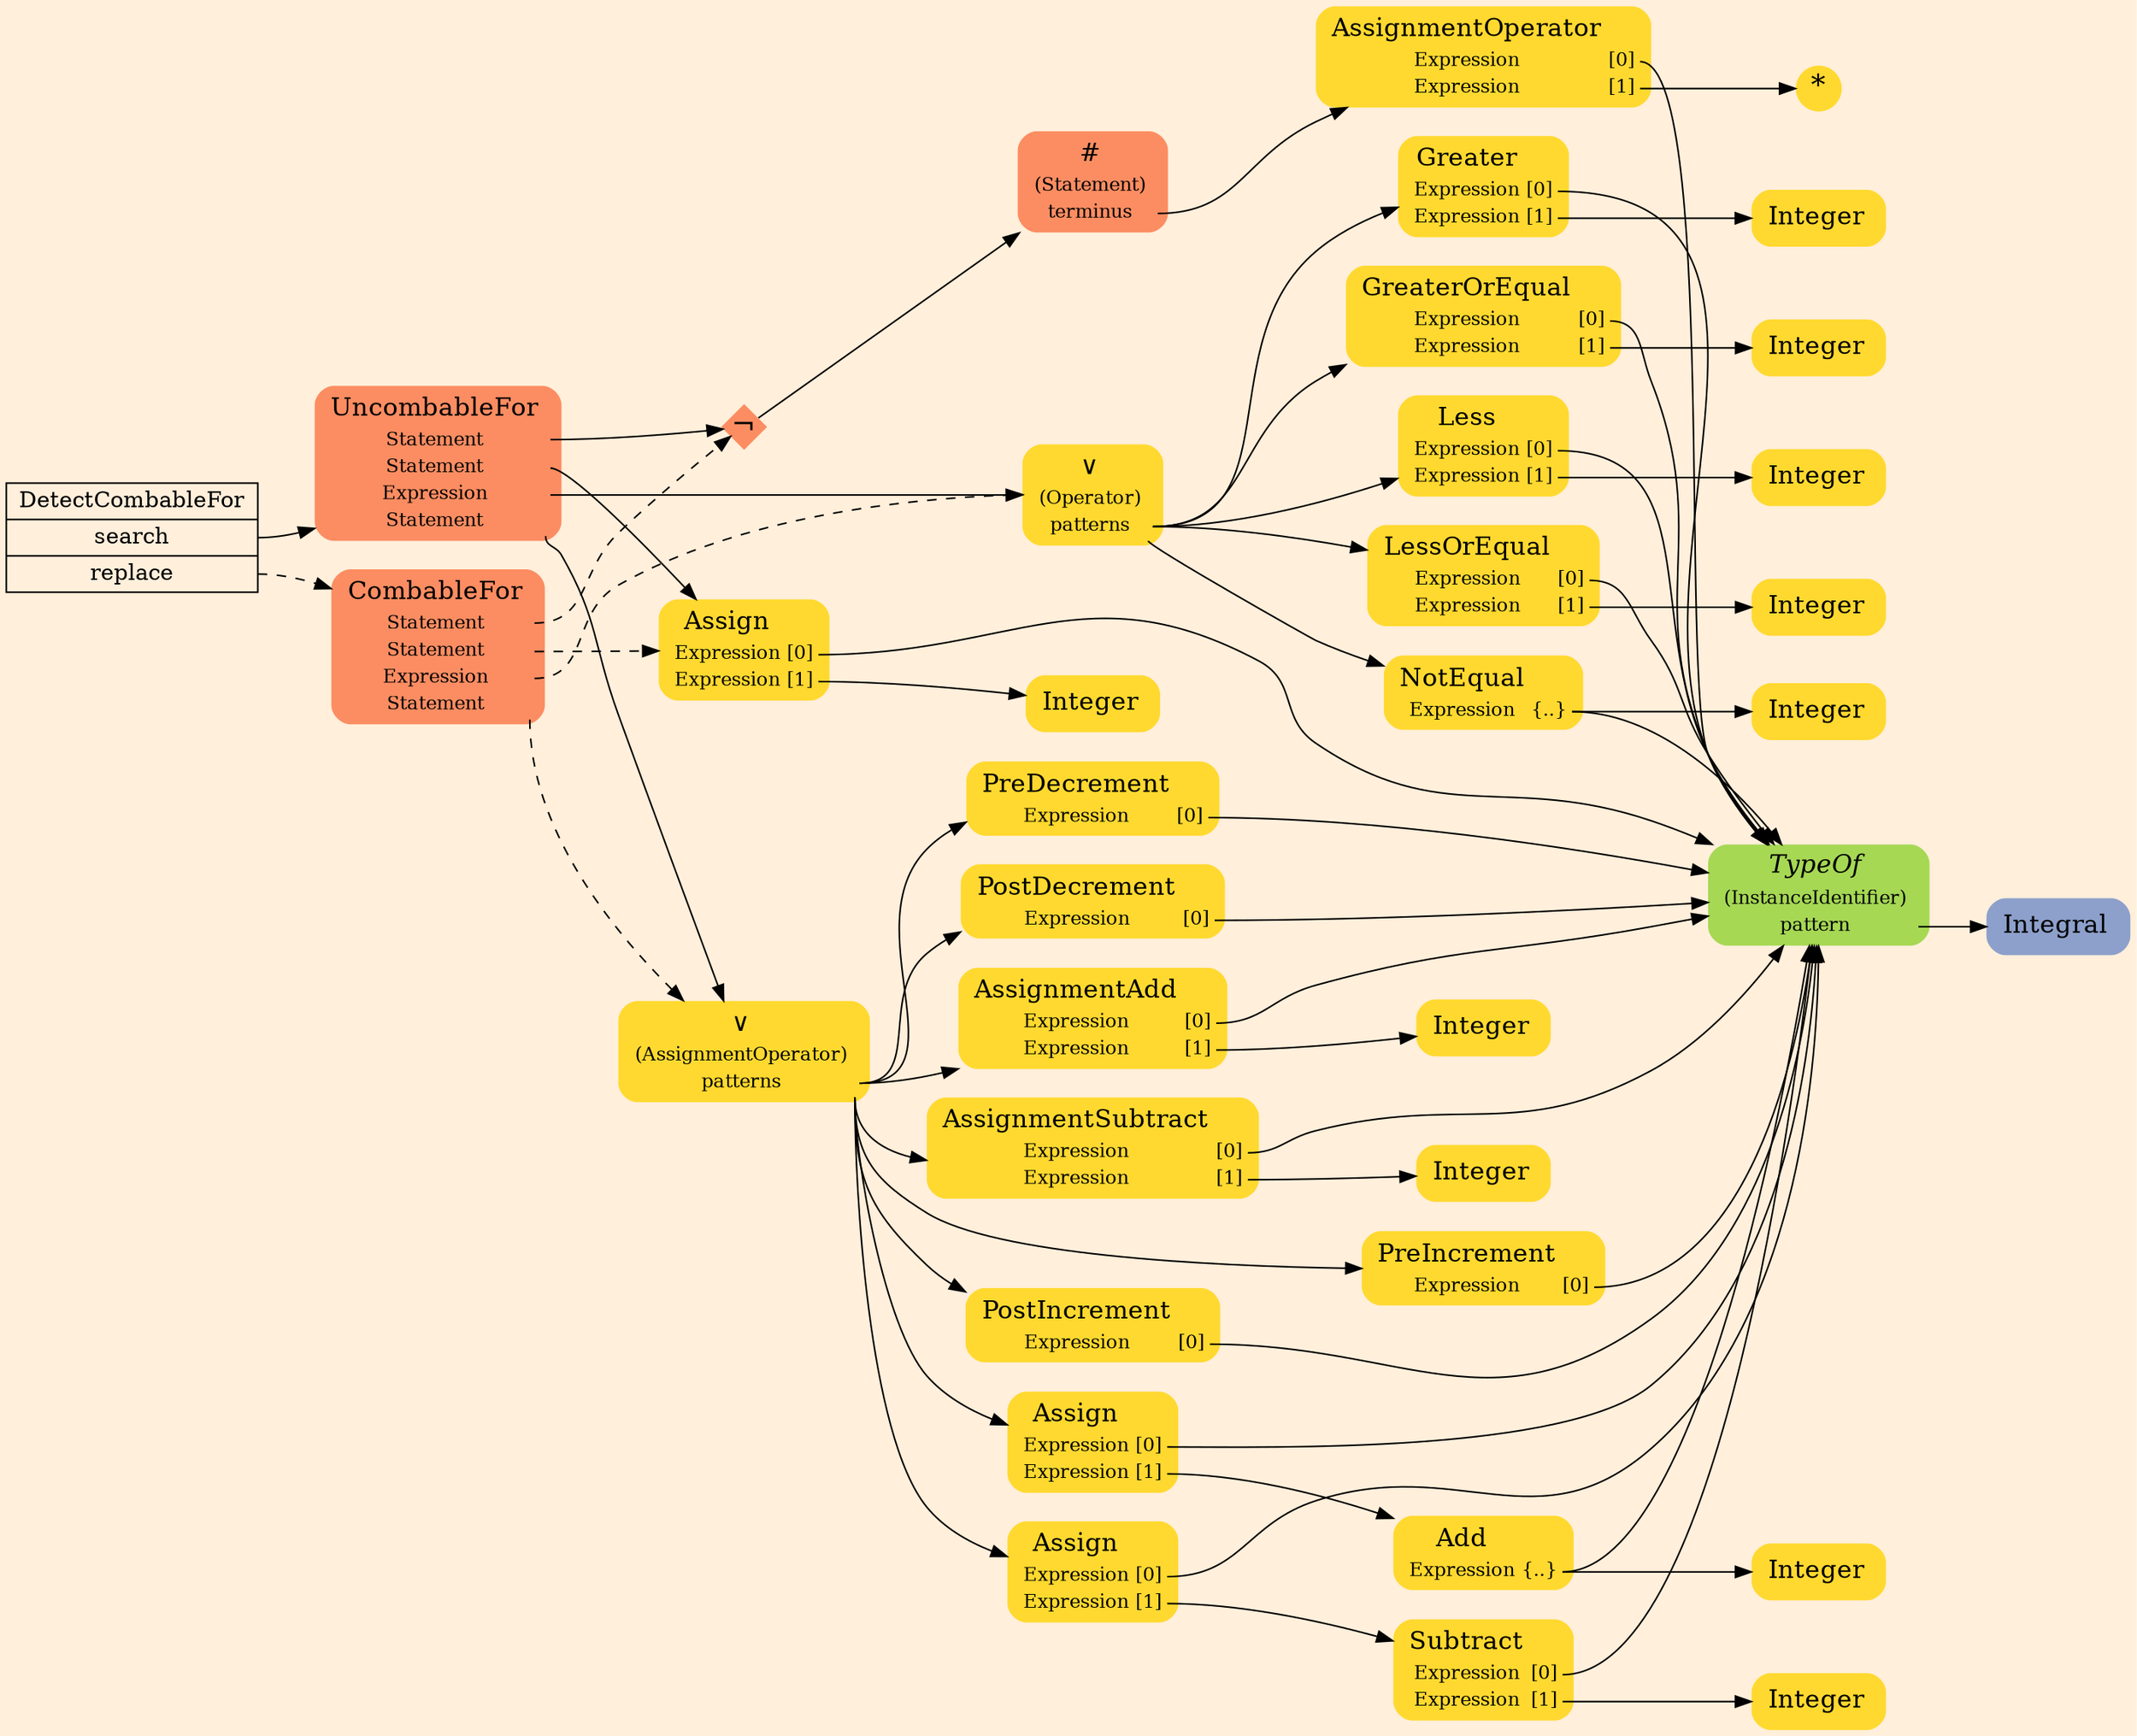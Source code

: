 digraph Inferno {
graph [
    rankdir = "LR"
    bgcolor = antiquewhite1
    color = black
    fontcolor = black
];
node [
];
// -------------------- transformation figure --------------------
"CR#P20-0" [
    shape = "record"
    fillcolor = antiquewhite1
    label = "<fixed> DetectCombableFor | <port0> search | <port1> replace"
    style = "filled"
    fontsize = "14"
    color = black
    fontcolor = black
];

"#B-2-231" [
    shape = "plaintext"
    fillcolor = "/set28/2"
    label = <<TABLE BORDER="0" CELLBORDER="0" CELLSPACING="0">
     <TR><TD><FONT POINT-SIZE="16.0">UncombableFor</FONT></TD><TD></TD></TR>
     <TR><TD>Statement</TD><TD PORT="port0"></TD></TR>
     <TR><TD>Statement</TD><TD PORT="port1"></TD></TR>
     <TR><TD>Expression</TD><TD PORT="port2"></TD></TR>
     <TR><TD>Statement</TD><TD PORT="port3"></TD></TR>
    </TABLE>>
    style = "rounded,filled"
    fontsize = "12"
];

"#B-2-251" [
    shape = "diamond"
    fillcolor = "/set28/2"
    label = <¬>
    style = "filled"
    fontsize = "18"
    penwidth = 0.0
    fixedsize = true
    width = 0.4
    height = 0.4
];

"#B-2-252" [
    shape = "plaintext"
    fillcolor = "/set28/2"
    label = <<TABLE BORDER="0" CELLBORDER="0" CELLSPACING="0">
     <TR><TD><FONT POINT-SIZE="16.0">#</FONT></TD><TD></TD></TR>
     <TR><TD>(Statement)</TD><TD PORT="port0"></TD></TR>
     <TR><TD>terminus</TD><TD PORT="port1"></TD></TR>
    </TABLE>>
    style = "rounded,filled"
    fontsize = "12"
];

"#B-2-253" [
    shape = "plaintext"
    fillcolor = "/set28/6"
    label = <<TABLE BORDER="0" CELLBORDER="0" CELLSPACING="0">
     <TR><TD><FONT POINT-SIZE="16.0">AssignmentOperator</FONT></TD><TD></TD></TR>
     <TR><TD>Expression</TD><TD PORT="port0">[0]</TD></TR>
     <TR><TD>Expression</TD><TD PORT="port1">[1]</TD></TR>
    </TABLE>>
    style = "rounded,filled"
    fontsize = "12"
];

"#B-2-255" [
    shape = "plaintext"
    fillcolor = "/set28/5"
    label = <<TABLE BORDER="0" CELLBORDER="0" CELLSPACING="0">
     <TR><TD><FONT POINT-SIZE="16.0"><I>TypeOf</I></FONT></TD><TD></TD></TR>
     <TR><TD>(InstanceIdentifier)</TD><TD PORT="port0"></TD></TR>
     <TR><TD>pattern</TD><TD PORT="port1"></TD></TR>
    </TABLE>>
    style = "rounded,filled"
    fontsize = "12"
];

"#B-2-256" [
    shape = "plaintext"
    fillcolor = "/set28/3"
    label = <<TABLE BORDER="0" CELLBORDER="0" CELLSPACING="0">
     <TR><TD><FONT POINT-SIZE="16.0">Integral</FONT></TD><TD></TD></TR>
    </TABLE>>
    style = "rounded,filled"
    fontsize = "12"
];

"#B-2-266" [
    shape = "circle"
    fillcolor = "/set28/6"
    label = <*>
    style = "filled"
    fontsize = "18"
    penwidth = 0.0
    fixedsize = true
    width = 0.4
    height = 0.4
];

"#B-2-232" [
    shape = "plaintext"
    fillcolor = "/set28/6"
    label = <<TABLE BORDER="0" CELLBORDER="0" CELLSPACING="0">
     <TR><TD><FONT POINT-SIZE="16.0">Assign</FONT></TD><TD></TD></TR>
     <TR><TD>Expression</TD><TD PORT="port0">[0]</TD></TR>
     <TR><TD>Expression</TD><TD PORT="port1">[1]</TD></TR>
    </TABLE>>
    style = "rounded,filled"
    fontsize = "12"
];

"#B-2-239" [
    shape = "plaintext"
    fillcolor = "/set28/6"
    label = <<TABLE BORDER="0" CELLBORDER="0" CELLSPACING="0">
     <TR><TD><FONT POINT-SIZE="16.0">Integer</FONT></TD><TD></TD></TR>
    </TABLE>>
    style = "rounded,filled"
    fontsize = "12"
];

"#B-2-233" [
    shape = "plaintext"
    fillcolor = "/set28/6"
    label = <<TABLE BORDER="0" CELLBORDER="0" CELLSPACING="0">
     <TR><TD><FONT POINT-SIZE="16.0">∨</FONT></TD><TD></TD></TR>
     <TR><TD>(Operator)</TD><TD PORT="port0"></TD></TR>
     <TR><TD>patterns</TD><TD PORT="port1"></TD></TR>
    </TABLE>>
    style = "rounded,filled"
    fontsize = "12"
];

"#B-2-236" [
    shape = "plaintext"
    fillcolor = "/set28/6"
    label = <<TABLE BORDER="0" CELLBORDER="0" CELLSPACING="0">
     <TR><TD><FONT POINT-SIZE="16.0">Greater</FONT></TD><TD></TD></TR>
     <TR><TD>Expression</TD><TD PORT="port0">[0]</TD></TR>
     <TR><TD>Expression</TD><TD PORT="port1">[1]</TD></TR>
    </TABLE>>
    style = "rounded,filled"
    fontsize = "12"
];

"#B-2-257" [
    shape = "plaintext"
    fillcolor = "/set28/6"
    label = <<TABLE BORDER="0" CELLBORDER="0" CELLSPACING="0">
     <TR><TD><FONT POINT-SIZE="16.0">Integer</FONT></TD><TD></TD></TR>
    </TABLE>>
    style = "rounded,filled"
    fontsize = "12"
];

"#B-2-237" [
    shape = "plaintext"
    fillcolor = "/set28/6"
    label = <<TABLE BORDER="0" CELLBORDER="0" CELLSPACING="0">
     <TR><TD><FONT POINT-SIZE="16.0">GreaterOrEqual</FONT></TD><TD></TD></TR>
     <TR><TD>Expression</TD><TD PORT="port0">[0]</TD></TR>
     <TR><TD>Expression</TD><TD PORT="port1">[1]</TD></TR>
    </TABLE>>
    style = "rounded,filled"
    fontsize = "12"
];

"#B-2-258" [
    shape = "plaintext"
    fillcolor = "/set28/6"
    label = <<TABLE BORDER="0" CELLBORDER="0" CELLSPACING="0">
     <TR><TD><FONT POINT-SIZE="16.0">Integer</FONT></TD><TD></TD></TR>
    </TABLE>>
    style = "rounded,filled"
    fontsize = "12"
];

"#B-2-234" [
    shape = "plaintext"
    fillcolor = "/set28/6"
    label = <<TABLE BORDER="0" CELLBORDER="0" CELLSPACING="0">
     <TR><TD><FONT POINT-SIZE="16.0">Less</FONT></TD><TD></TD></TR>
     <TR><TD>Expression</TD><TD PORT="port0">[0]</TD></TR>
     <TR><TD>Expression</TD><TD PORT="port1">[1]</TD></TR>
    </TABLE>>
    style = "rounded,filled"
    fontsize = "12"
];

"#B-2-259" [
    shape = "plaintext"
    fillcolor = "/set28/6"
    label = <<TABLE BORDER="0" CELLBORDER="0" CELLSPACING="0">
     <TR><TD><FONT POINT-SIZE="16.0">Integer</FONT></TD><TD></TD></TR>
    </TABLE>>
    style = "rounded,filled"
    fontsize = "12"
];

"#B-2-235" [
    shape = "plaintext"
    fillcolor = "/set28/6"
    label = <<TABLE BORDER="0" CELLBORDER="0" CELLSPACING="0">
     <TR><TD><FONT POINT-SIZE="16.0">LessOrEqual</FONT></TD><TD></TD></TR>
     <TR><TD>Expression</TD><TD PORT="port0">[0]</TD></TR>
     <TR><TD>Expression</TD><TD PORT="port1">[1]</TD></TR>
    </TABLE>>
    style = "rounded,filled"
    fontsize = "12"
];

"#B-2-260" [
    shape = "plaintext"
    fillcolor = "/set28/6"
    label = <<TABLE BORDER="0" CELLBORDER="0" CELLSPACING="0">
     <TR><TD><FONT POINT-SIZE="16.0">Integer</FONT></TD><TD></TD></TR>
    </TABLE>>
    style = "rounded,filled"
    fontsize = "12"
];

"#B-2-238" [
    shape = "plaintext"
    fillcolor = "/set28/6"
    label = <<TABLE BORDER="0" CELLBORDER="0" CELLSPACING="0">
     <TR><TD><FONT POINT-SIZE="16.0">NotEqual</FONT></TD><TD></TD></TR>
     <TR><TD>Expression</TD><TD PORT="port0">{..}</TD></TR>
    </TABLE>>
    style = "rounded,filled"
    fontsize = "12"
];

"#B-2-261" [
    shape = "plaintext"
    fillcolor = "/set28/6"
    label = <<TABLE BORDER="0" CELLBORDER="0" CELLSPACING="0">
     <TR><TD><FONT POINT-SIZE="16.0">Integer</FONT></TD><TD></TD></TR>
    </TABLE>>
    style = "rounded,filled"
    fontsize = "12"
];

"#B-2-240" [
    shape = "plaintext"
    fillcolor = "/set28/6"
    label = <<TABLE BORDER="0" CELLBORDER="0" CELLSPACING="0">
     <TR><TD><FONT POINT-SIZE="16.0">∨</FONT></TD><TD></TD></TR>
     <TR><TD>(AssignmentOperator)</TD><TD PORT="port0"></TD></TR>
     <TR><TD>patterns</TD><TD PORT="port1"></TD></TR>
    </TABLE>>
    style = "rounded,filled"
    fontsize = "12"
];

"#B-2-242" [
    shape = "plaintext"
    fillcolor = "/set28/6"
    label = <<TABLE BORDER="0" CELLBORDER="0" CELLSPACING="0">
     <TR><TD><FONT POINT-SIZE="16.0">PreIncrement</FONT></TD><TD></TD></TR>
     <TR><TD>Expression</TD><TD PORT="port0">[0]</TD></TR>
    </TABLE>>
    style = "rounded,filled"
    fontsize = "12"
];

"#B-2-241" [
    shape = "plaintext"
    fillcolor = "/set28/6"
    label = <<TABLE BORDER="0" CELLBORDER="0" CELLSPACING="0">
     <TR><TD><FONT POINT-SIZE="16.0">PostIncrement</FONT></TD><TD></TD></TR>
     <TR><TD>Expression</TD><TD PORT="port0">[0]</TD></TR>
    </TABLE>>
    style = "rounded,filled"
    fontsize = "12"
];

"#B-2-244" [
    shape = "plaintext"
    fillcolor = "/set28/6"
    label = <<TABLE BORDER="0" CELLBORDER="0" CELLSPACING="0">
     <TR><TD><FONT POINT-SIZE="16.0">PreDecrement</FONT></TD><TD></TD></TR>
     <TR><TD>Expression</TD><TD PORT="port0">[0]</TD></TR>
    </TABLE>>
    style = "rounded,filled"
    fontsize = "12"
];

"#B-2-243" [
    shape = "plaintext"
    fillcolor = "/set28/6"
    label = <<TABLE BORDER="0" CELLBORDER="0" CELLSPACING="0">
     <TR><TD><FONT POINT-SIZE="16.0">PostDecrement</FONT></TD><TD></TD></TR>
     <TR><TD>Expression</TD><TD PORT="port0">[0]</TD></TR>
    </TABLE>>
    style = "rounded,filled"
    fontsize = "12"
];

"#B-2-245" [
    shape = "plaintext"
    fillcolor = "/set28/6"
    label = <<TABLE BORDER="0" CELLBORDER="0" CELLSPACING="0">
     <TR><TD><FONT POINT-SIZE="16.0">AssignmentAdd</FONT></TD><TD></TD></TR>
     <TR><TD>Expression</TD><TD PORT="port0">[0]</TD></TR>
     <TR><TD>Expression</TD><TD PORT="port1">[1]</TD></TR>
    </TABLE>>
    style = "rounded,filled"
    fontsize = "12"
];

"#B-2-262" [
    shape = "plaintext"
    fillcolor = "/set28/6"
    label = <<TABLE BORDER="0" CELLBORDER="0" CELLSPACING="0">
     <TR><TD><FONT POINT-SIZE="16.0">Integer</FONT></TD><TD></TD></TR>
    </TABLE>>
    style = "rounded,filled"
    fontsize = "12"
];

"#B-2-246" [
    shape = "plaintext"
    fillcolor = "/set28/6"
    label = <<TABLE BORDER="0" CELLBORDER="0" CELLSPACING="0">
     <TR><TD><FONT POINT-SIZE="16.0">AssignmentSubtract</FONT></TD><TD></TD></TR>
     <TR><TD>Expression</TD><TD PORT="port0">[0]</TD></TR>
     <TR><TD>Expression</TD><TD PORT="port1">[1]</TD></TR>
    </TABLE>>
    style = "rounded,filled"
    fontsize = "12"
];

"#B-2-263" [
    shape = "plaintext"
    fillcolor = "/set28/6"
    label = <<TABLE BORDER="0" CELLBORDER="0" CELLSPACING="0">
     <TR><TD><FONT POINT-SIZE="16.0">Integer</FONT></TD><TD></TD></TR>
    </TABLE>>
    style = "rounded,filled"
    fontsize = "12"
];

"#B-2-247" [
    shape = "plaintext"
    fillcolor = "/set28/6"
    label = <<TABLE BORDER="0" CELLBORDER="0" CELLSPACING="0">
     <TR><TD><FONT POINT-SIZE="16.0">Assign</FONT></TD><TD></TD></TR>
     <TR><TD>Expression</TD><TD PORT="port0">[0]</TD></TR>
     <TR><TD>Expression</TD><TD PORT="port1">[1]</TD></TR>
    </TABLE>>
    style = "rounded,filled"
    fontsize = "12"
];

"#B-2-249" [
    shape = "plaintext"
    fillcolor = "/set28/6"
    label = <<TABLE BORDER="0" CELLBORDER="0" CELLSPACING="0">
     <TR><TD><FONT POINT-SIZE="16.0">Add</FONT></TD><TD></TD></TR>
     <TR><TD>Expression</TD><TD PORT="port0">{..}</TD></TR>
    </TABLE>>
    style = "rounded,filled"
    fontsize = "12"
];

"#B-2-264" [
    shape = "plaintext"
    fillcolor = "/set28/6"
    label = <<TABLE BORDER="0" CELLBORDER="0" CELLSPACING="0">
     <TR><TD><FONT POINT-SIZE="16.0">Integer</FONT></TD><TD></TD></TR>
    </TABLE>>
    style = "rounded,filled"
    fontsize = "12"
];

"#B-2-248" [
    shape = "plaintext"
    fillcolor = "/set28/6"
    label = <<TABLE BORDER="0" CELLBORDER="0" CELLSPACING="0">
     <TR><TD><FONT POINT-SIZE="16.0">Assign</FONT></TD><TD></TD></TR>
     <TR><TD>Expression</TD><TD PORT="port0">[0]</TD></TR>
     <TR><TD>Expression</TD><TD PORT="port1">[1]</TD></TR>
    </TABLE>>
    style = "rounded,filled"
    fontsize = "12"
];

"#B-2-250" [
    shape = "plaintext"
    fillcolor = "/set28/6"
    label = <<TABLE BORDER="0" CELLBORDER="0" CELLSPACING="0">
     <TR><TD><FONT POINT-SIZE="16.0">Subtract</FONT></TD><TD></TD></TR>
     <TR><TD>Expression</TD><TD PORT="port0">[0]</TD></TR>
     <TR><TD>Expression</TD><TD PORT="port1">[1]</TD></TR>
    </TABLE>>
    style = "rounded,filled"
    fontsize = "12"
];

"#B-2-265" [
    shape = "plaintext"
    fillcolor = "/set28/6"
    label = <<TABLE BORDER="0" CELLBORDER="0" CELLSPACING="0">
     <TR><TD><FONT POINT-SIZE="16.0">Integer</FONT></TD><TD></TD></TR>
    </TABLE>>
    style = "rounded,filled"
    fontsize = "12"
];

"#B-2-254" [
    shape = "plaintext"
    fillcolor = "/set28/2"
    label = <<TABLE BORDER="0" CELLBORDER="0" CELLSPACING="0">
     <TR><TD><FONT POINT-SIZE="16.0">CombableFor</FONT></TD><TD></TD></TR>
     <TR><TD>Statement</TD><TD PORT="port0"></TD></TR>
     <TR><TD>Statement</TD><TD PORT="port1"></TD></TR>
     <TR><TD>Expression</TD><TD PORT="port2"></TD></TR>
     <TR><TD>Statement</TD><TD PORT="port3"></TD></TR>
    </TABLE>>
    style = "rounded,filled"
    fontsize = "12"
];



// -------------------- links --------------------
// links for block CR#P20-0
"CR#P20-0":port0 -> "#B-2-231" [
    style="solid"
    color = black
    fontcolor = black
];

"CR#P20-0":port1 -> "#B-2-254" [
    style="dashed"
    color = black
    fontcolor = black
];

// links for block #B-2-231
"#B-2-231":port0 -> "#B-2-251" [
    style="solid"
    color = black
    fontcolor = black
];

"#B-2-231":port1 -> "#B-2-232" [
    style="solid"
    color = black
    fontcolor = black
];

"#B-2-231":port2 -> "#B-2-233" [
    style="solid"
    color = black
    fontcolor = black
];

"#B-2-231":port3 -> "#B-2-240" [
    style="solid"
    color = black
    fontcolor = black
];

// links for block #B-2-251
"#B-2-251" -> "#B-2-252" [
    style="solid"
    color = black
    fontcolor = black
];

// links for block #B-2-252
"#B-2-252":port1 -> "#B-2-253" [
    style="solid"
    color = black
    fontcolor = black
];

// links for block #B-2-253
"#B-2-253":port0 -> "#B-2-255" [
    style="solid"
    color = black
    fontcolor = black
];

"#B-2-253":port1 -> "#B-2-266" [
    style="solid"
    color = black
    fontcolor = black
];

// links for block #B-2-255
"#B-2-255":port1 -> "#B-2-256" [
    style="solid"
    color = black
    fontcolor = black
];

// links for block #B-2-256
// links for block #B-2-266
// links for block #B-2-232
"#B-2-232":port0 -> "#B-2-255" [
    style="solid"
    color = black
    fontcolor = black
];

"#B-2-232":port1 -> "#B-2-239" [
    style="solid"
    color = black
    fontcolor = black
];

// links for block #B-2-239
// links for block #B-2-233
"#B-2-233":port1 -> "#B-2-236" [
    style="solid"
    color = black
    fontcolor = black
];

"#B-2-233":port1 -> "#B-2-237" [
    style="solid"
    color = black
    fontcolor = black
];

"#B-2-233":port1 -> "#B-2-234" [
    style="solid"
    color = black
    fontcolor = black
];

"#B-2-233":port1 -> "#B-2-235" [
    style="solid"
    color = black
    fontcolor = black
];

"#B-2-233":port1 -> "#B-2-238" [
    style="solid"
    color = black
    fontcolor = black
];

// links for block #B-2-236
"#B-2-236":port0 -> "#B-2-255" [
    style="solid"
    color = black
    fontcolor = black
];

"#B-2-236":port1 -> "#B-2-257" [
    style="solid"
    color = black
    fontcolor = black
];

// links for block #B-2-257
// links for block #B-2-237
"#B-2-237":port0 -> "#B-2-255" [
    style="solid"
    color = black
    fontcolor = black
];

"#B-2-237":port1 -> "#B-2-258" [
    style="solid"
    color = black
    fontcolor = black
];

// links for block #B-2-258
// links for block #B-2-234
"#B-2-234":port0 -> "#B-2-255" [
    style="solid"
    color = black
    fontcolor = black
];

"#B-2-234":port1 -> "#B-2-259" [
    style="solid"
    color = black
    fontcolor = black
];

// links for block #B-2-259
// links for block #B-2-235
"#B-2-235":port0 -> "#B-2-255" [
    style="solid"
    color = black
    fontcolor = black
];

"#B-2-235":port1 -> "#B-2-260" [
    style="solid"
    color = black
    fontcolor = black
];

// links for block #B-2-260
// links for block #B-2-238
"#B-2-238":port0 -> "#B-2-255" [
    style="solid"
    color = black
    fontcolor = black
];

"#B-2-238":port0 -> "#B-2-261" [
    style="solid"
    color = black
    fontcolor = black
];

// links for block #B-2-261
// links for block #B-2-240
"#B-2-240":port1 -> "#B-2-242" [
    style="solid"
    color = black
    fontcolor = black
];

"#B-2-240":port1 -> "#B-2-241" [
    style="solid"
    color = black
    fontcolor = black
];

"#B-2-240":port1 -> "#B-2-244" [
    style="solid"
    color = black
    fontcolor = black
];

"#B-2-240":port1 -> "#B-2-243" [
    style="solid"
    color = black
    fontcolor = black
];

"#B-2-240":port1 -> "#B-2-245" [
    style="solid"
    color = black
    fontcolor = black
];

"#B-2-240":port1 -> "#B-2-246" [
    style="solid"
    color = black
    fontcolor = black
];

"#B-2-240":port1 -> "#B-2-247" [
    style="solid"
    color = black
    fontcolor = black
];

"#B-2-240":port1 -> "#B-2-248" [
    style="solid"
    color = black
    fontcolor = black
];

// links for block #B-2-242
"#B-2-242":port0 -> "#B-2-255" [
    style="solid"
    color = black
    fontcolor = black
];

// links for block #B-2-241
"#B-2-241":port0 -> "#B-2-255" [
    style="solid"
    color = black
    fontcolor = black
];

// links for block #B-2-244
"#B-2-244":port0 -> "#B-2-255" [
    style="solid"
    color = black
    fontcolor = black
];

// links for block #B-2-243
"#B-2-243":port0 -> "#B-2-255" [
    style="solid"
    color = black
    fontcolor = black
];

// links for block #B-2-245
"#B-2-245":port0 -> "#B-2-255" [
    style="solid"
    color = black
    fontcolor = black
];

"#B-2-245":port1 -> "#B-2-262" [
    style="solid"
    color = black
    fontcolor = black
];

// links for block #B-2-262
// links for block #B-2-246
"#B-2-246":port0 -> "#B-2-255" [
    style="solid"
    color = black
    fontcolor = black
];

"#B-2-246":port1 -> "#B-2-263" [
    style="solid"
    color = black
    fontcolor = black
];

// links for block #B-2-263
// links for block #B-2-247
"#B-2-247":port0 -> "#B-2-255" [
    style="solid"
    color = black
    fontcolor = black
];

"#B-2-247":port1 -> "#B-2-249" [
    style="solid"
    color = black
    fontcolor = black
];

// links for block #B-2-249
"#B-2-249":port0 -> "#B-2-255" [
    style="solid"
    color = black
    fontcolor = black
];

"#B-2-249":port0 -> "#B-2-264" [
    style="solid"
    color = black
    fontcolor = black
];

// links for block #B-2-264
// links for block #B-2-248
"#B-2-248":port0 -> "#B-2-255" [
    style="solid"
    color = black
    fontcolor = black
];

"#B-2-248":port1 -> "#B-2-250" [
    style="solid"
    color = black
    fontcolor = black
];

// links for block #B-2-250
"#B-2-250":port0 -> "#B-2-255" [
    style="solid"
    color = black
    fontcolor = black
];

"#B-2-250":port1 -> "#B-2-265" [
    style="solid"
    color = black
    fontcolor = black
];

// links for block #B-2-265
// links for block #B-2-254
"#B-2-254":port0 -> "#B-2-251" [
    style="dashed"
    color = black
    fontcolor = black
];

"#B-2-254":port1 -> "#B-2-232" [
    style="dashed"
    color = black
    fontcolor = black
];

"#B-2-254":port2 -> "#B-2-233" [
    style="dashed"
    color = black
    fontcolor = black
];

"#B-2-254":port3 -> "#B-2-240" [
    style="dashed"
    color = black
    fontcolor = black
];

}
